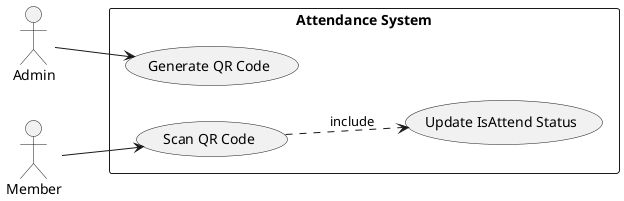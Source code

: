 @startuml AttendanceSubSystem

left to right direction

skinparam Monochrome true
skinparam Shadowing false
skinparam packageStyle rectangle

actor Admin
actor Member

rectangle "Attendance System" {
    Admin --> (Generate QR Code)
    Member --> (Scan QR Code)

    (Scan QR Code) ..> (Update IsAttend Status) : include
}

@enduml
